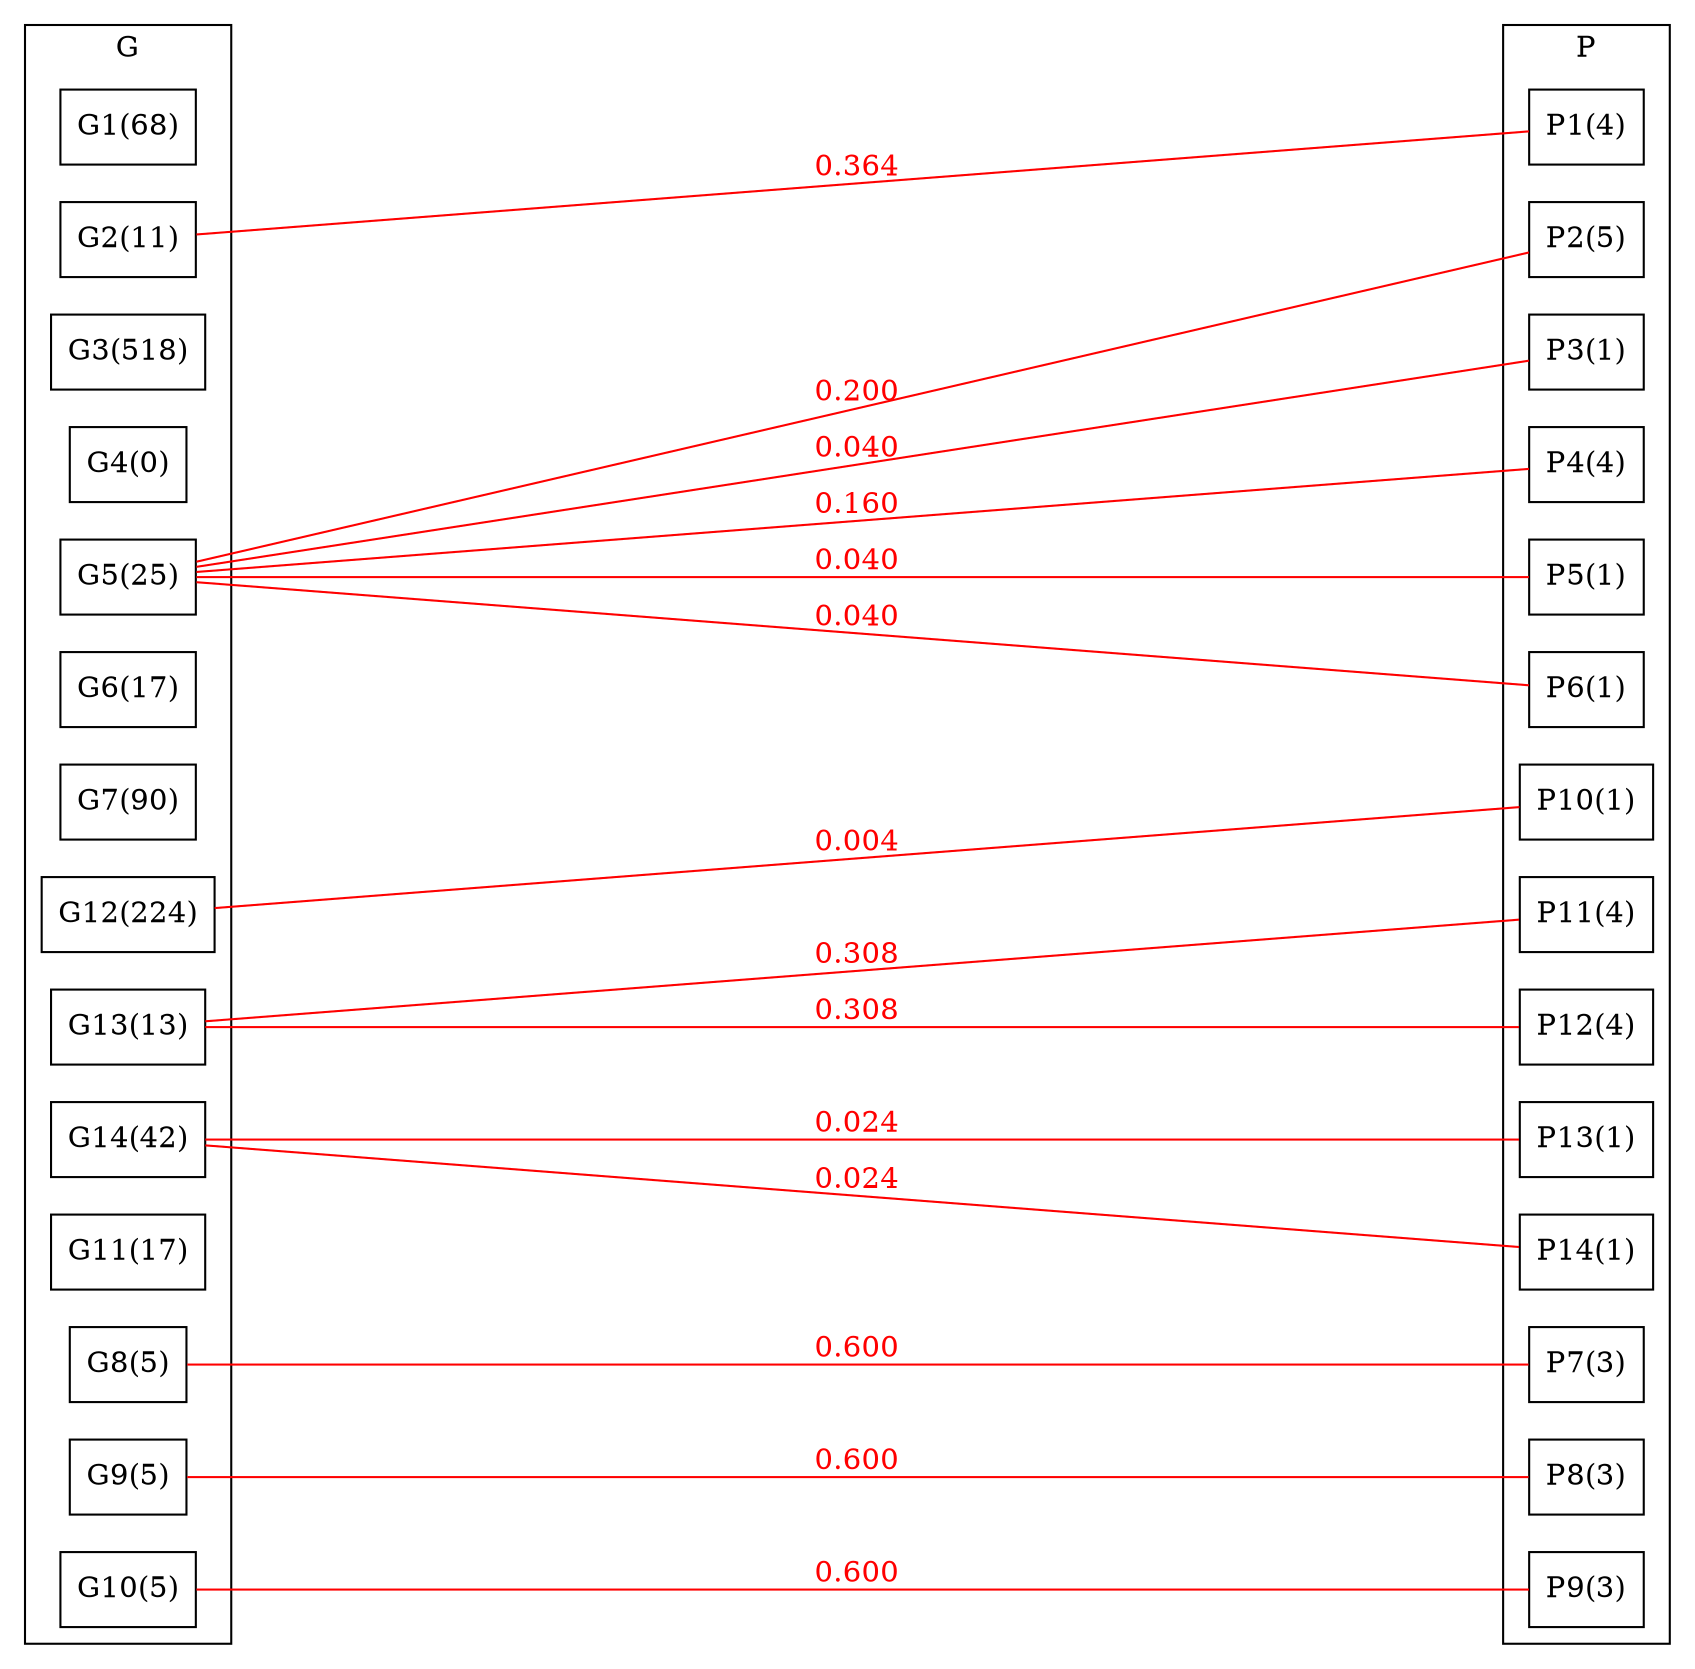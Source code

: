 strict graph BCG {
rankdir=LR;
splines=true;
ranksep="8 equally";
concentrate = true;
node [shape=rectangle];
subgraph cluster_G {
label = "G";
color=black;
rank="same"
G1 [label="G1(68)"];
G2 [label="G2(11)"];
G3 [label="G3(518)"];
G4 [label="G4(0)"];
G5 [label="G5(25)"];
G6 [label="G6(17)"];
G7 [label="G7(90)"];
G8 [label="G8(5)"];
G9 [label="G9(5)"];
G10 [label="G10(5)"];
G11 [label="G11(17)"];
G12 [label="G12(224)"];
G13 [label="G13(13)"];
G14 [label="G14(42)"];
}
subgraph cluster_P {
label = "P";
color="black";
rank="same"
P1 [label="P1(4)"];
P2 [label="P2(5)"];
P3 [label="P3(1)"];
P4 [label="P4(4)"];
P5 [label="P5(1)"];
P6 [label="P6(1)"];
P7 [label="P7(3)"];
P8 [label="P8(3)"];
P9 [label="P9(3)"];
P10 [label="P10(1)"];
P11 [label="P11(4)"];
P12 [label="P12(4)"];
P13 [label="P13(1)"];
P14 [label="P14(1)"];
}
G2 -- P1[label="0.364",color="red",fontcolor="red"];
G5 -- P2[label="0.200",color="red",fontcolor="red"];
G5 -- P3[label="0.040",color="red",fontcolor="red"];
G5 -- P4[label="0.160",color="red",fontcolor="red"];
G5 -- P5[label="0.040",color="red",fontcolor="red"];
G5 -- P6[label="0.040",color="red",fontcolor="red"];
P7 -- G8  [dir="none",label="0.600",color="red",fontcolor="red"];
P8 -- G9  [dir="none",label="0.600",color="red",fontcolor="red"];
P9 -- G10  [dir="none",label="0.600",color="red",fontcolor="red"];
G12 -- P10[label="0.004",color="red",fontcolor="red"];
G13 -- P11[label="0.308",color="red",fontcolor="red"];
G13 -- P12[label="0.308",color="red",fontcolor="red"];
G14 -- P13[label="0.024",color="red",fontcolor="red"];
G14 -- P14[label="0.024",color="red",fontcolor="red"];
}
